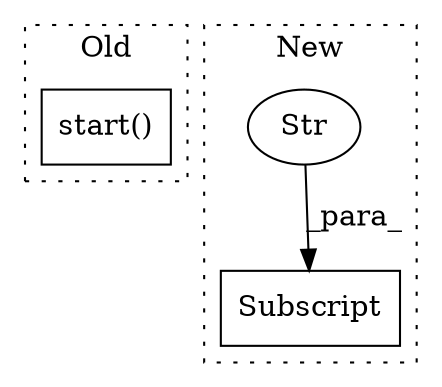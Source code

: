 digraph G {
subgraph cluster0 {
1 [label="start()" a="75" s="1464,1519" l="15,1" shape="box"];
label = "Old";
style="dotted";
}
subgraph cluster1 {
2 [label="Subscript" a="63" s="1837,0" l="25,0" shape="box"];
3 [label="Str" a="66" s="1844" l="17" shape="ellipse"];
label = "New";
style="dotted";
}
3 -> 2 [label="_para_"];
}